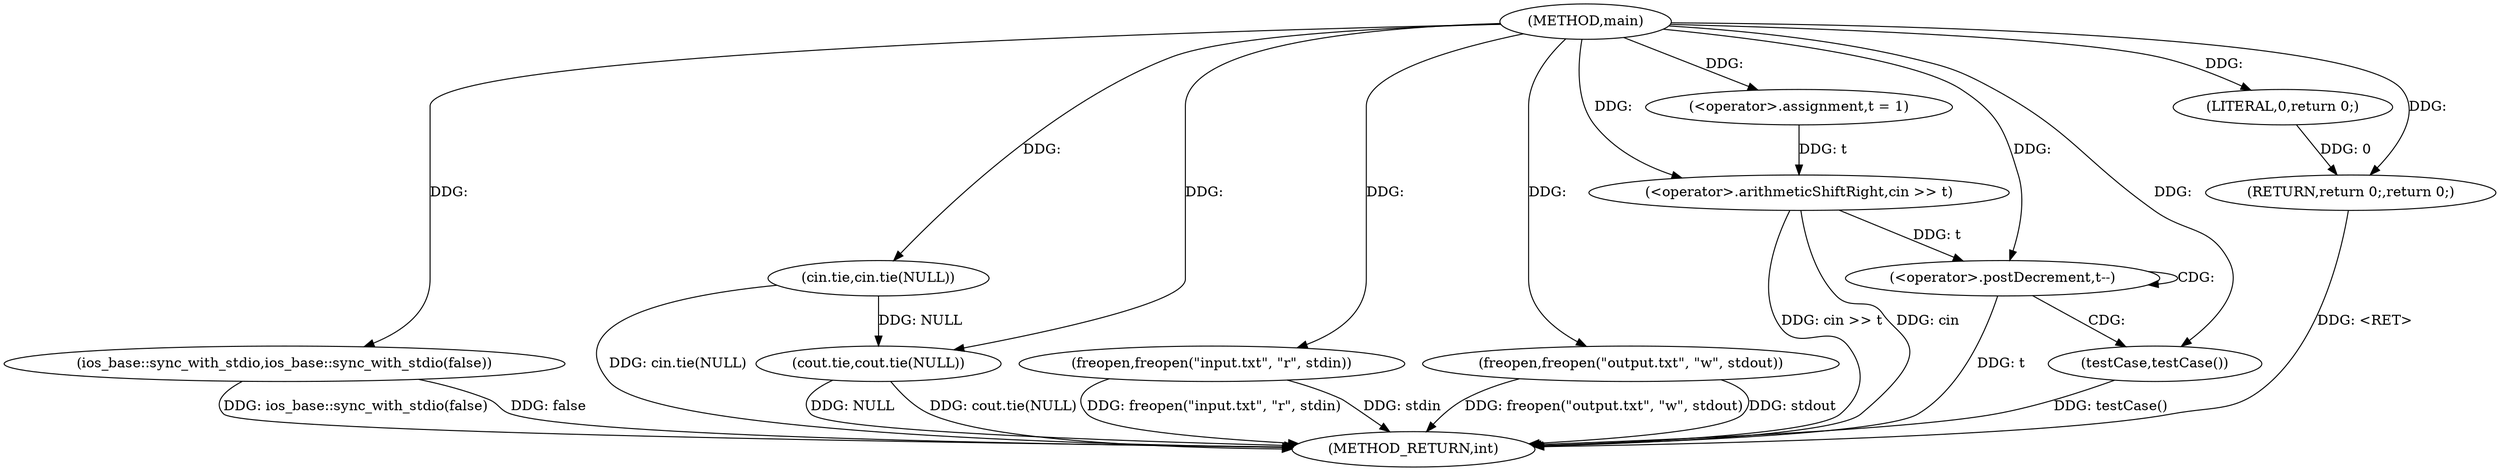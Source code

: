 digraph "main" {  
"1000676" [label = "(METHOD,main)" ]
"1000706" [label = "(METHOD_RETURN,int)" ]
"1000678" [label = "(ios_base::sync_with_stdio,ios_base::sync_with_stdio(false))" ]
"1000680" [label = "(cin.tie,cin.tie(NULL))" ]
"1000682" [label = "(cout.tie,cout.tie(NULL))" ]
"1000684" [label = "(freopen,freopen(\"input.txt\", \"r\", stdin))" ]
"1000688" [label = "(freopen,freopen(\"output.txt\", \"w\", stdout))" ]
"1000693" [label = "(<operator>.assignment,t = 1)" ]
"1000696" [label = "(<operator>.arithmeticShiftRight,cin >> t)" ]
"1000704" [label = "(RETURN,return 0;,return 0;)" ]
"1000700" [label = "(<operator>.postDecrement,t--)" ]
"1000705" [label = "(LITERAL,0,return 0;)" ]
"1000703" [label = "(testCase,testCase())" ]
  "1000678" -> "1000706"  [ label = "DDG: ios_base::sync_with_stdio(false)"] 
  "1000680" -> "1000706"  [ label = "DDG: cin.tie(NULL)"] 
  "1000682" -> "1000706"  [ label = "DDG: NULL"] 
  "1000682" -> "1000706"  [ label = "DDG: cout.tie(NULL)"] 
  "1000684" -> "1000706"  [ label = "DDG: freopen(\"input.txt\", \"r\", stdin)"] 
  "1000688" -> "1000706"  [ label = "DDG: freopen(\"output.txt\", \"w\", stdout)"] 
  "1000696" -> "1000706"  [ label = "DDG: cin >> t"] 
  "1000700" -> "1000706"  [ label = "DDG: t"] 
  "1000703" -> "1000706"  [ label = "DDG: testCase()"] 
  "1000704" -> "1000706"  [ label = "DDG: <RET>"] 
  "1000696" -> "1000706"  [ label = "DDG: cin"] 
  "1000684" -> "1000706"  [ label = "DDG: stdin"] 
  "1000678" -> "1000706"  [ label = "DDG: false"] 
  "1000688" -> "1000706"  [ label = "DDG: stdout"] 
  "1000676" -> "1000693"  [ label = "DDG: "] 
  "1000705" -> "1000704"  [ label = "DDG: 0"] 
  "1000676" -> "1000704"  [ label = "DDG: "] 
  "1000676" -> "1000678"  [ label = "DDG: "] 
  "1000676" -> "1000680"  [ label = "DDG: "] 
  "1000680" -> "1000682"  [ label = "DDG: NULL"] 
  "1000676" -> "1000682"  [ label = "DDG: "] 
  "1000676" -> "1000684"  [ label = "DDG: "] 
  "1000676" -> "1000688"  [ label = "DDG: "] 
  "1000676" -> "1000696"  [ label = "DDG: "] 
  "1000693" -> "1000696"  [ label = "DDG: t"] 
  "1000676" -> "1000705"  [ label = "DDG: "] 
  "1000696" -> "1000700"  [ label = "DDG: t"] 
  "1000676" -> "1000700"  [ label = "DDG: "] 
  "1000676" -> "1000703"  [ label = "DDG: "] 
  "1000700" -> "1000703"  [ label = "CDG: "] 
  "1000700" -> "1000700"  [ label = "CDG: "] 
}
